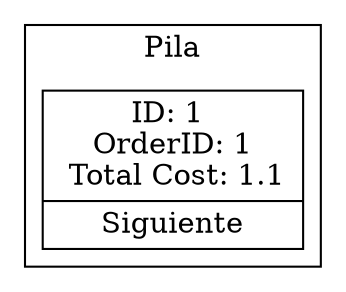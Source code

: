 digraph G {
    node [shape=record];
    rankdir=TB;
    subgraph cluster_0 {
        label = "Pila";
        n0 [label = "{<data> ID: 1 \n OrderID: 1 \n Total Cost: 1.1 | <next> Siguiente }"];
    }
}
